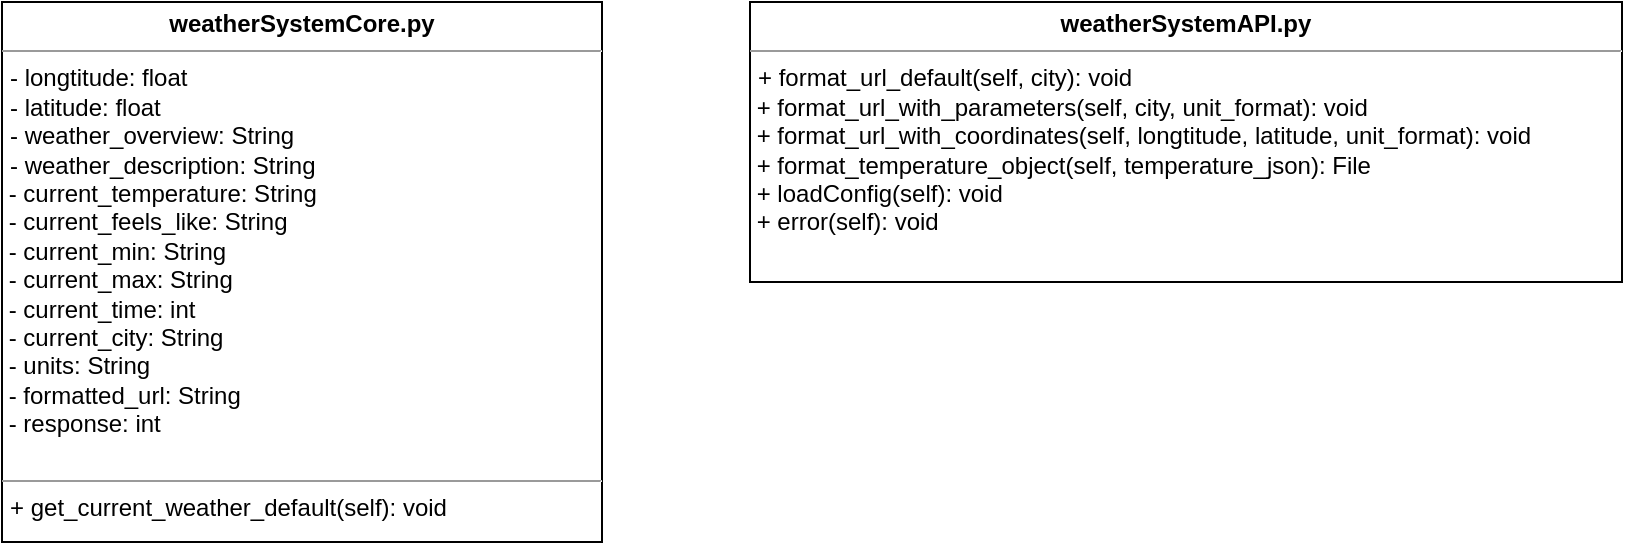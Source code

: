 <mxfile version="12.9.13" type="device"><diagram id="C5RBs43oDa-KdzZeNtuy" name="Page-1"><mxGraphModel dx="786" dy="625" grid="1" gridSize="10" guides="1" tooltips="1" connect="1" arrows="1" fold="1" page="1" pageScale="1" pageWidth="827" pageHeight="1169" math="0" shadow="0"><root><mxCell id="WIyWlLk6GJQsqaUBKTNV-0"/><mxCell id="WIyWlLk6GJQsqaUBKTNV-1" parent="WIyWlLk6GJQsqaUBKTNV-0"/><mxCell id="wMov6_E_Tm7_QuSsbDxC-0" value="&lt;p style=&quot;margin: 0px ; margin-top: 4px ; text-align: center&quot;&gt;&lt;b&gt;weatherSystemCore.py&lt;/b&gt;&lt;/p&gt;&lt;hr size=&quot;1&quot;&gt;&lt;p style=&quot;margin: 0px ; margin-left: 4px&quot;&gt;- longtitude: float&lt;/p&gt;&lt;p style=&quot;margin: 0px ; margin-left: 4px&quot;&gt;- latitude: float&lt;/p&gt;&lt;p style=&quot;margin: 0px ; margin-left: 4px&quot;&gt;- weather_overview: String&lt;/p&gt;&lt;p style=&quot;margin: 0px ; margin-left: 4px&quot;&gt;&lt;span&gt;- weather_description: String&lt;/span&gt;&lt;/p&gt;&amp;nbsp;-&amp;nbsp;&lt;span&gt;current_temperature: String&lt;/span&gt;&lt;br&gt;&amp;nbsp;-&amp;nbsp;&lt;span&gt;current_feels_like: String&lt;/span&gt;&lt;br&gt;&amp;nbsp;-&amp;nbsp;&lt;span&gt;current_min: String&lt;/span&gt;&lt;br&gt;&amp;nbsp;-&amp;nbsp;&lt;span&gt;current_max: String&lt;/span&gt;&lt;br&gt;&amp;nbsp;-&amp;nbsp;&lt;span&gt;current_time: int&lt;/span&gt;&lt;br&gt;&amp;nbsp;-&amp;nbsp;&lt;span&gt;current_city: String&lt;/span&gt;&lt;br&gt;&amp;nbsp;-&amp;nbsp;&lt;span&gt;units: String&lt;/span&gt;&lt;br&gt;&amp;nbsp;-&amp;nbsp;&lt;span&gt;formatted_url: String&lt;/span&gt;&lt;br&gt;&amp;nbsp;-&amp;nbsp;&lt;span&gt;response: int&lt;/span&gt;&lt;br&gt;&lt;p style=&quot;margin: 0px ; margin-left: 4px&quot;&gt;&lt;br&gt;&lt;/p&gt;&lt;hr size=&quot;1&quot;&gt;&lt;p style=&quot;margin: 0px ; margin-left: 4px&quot;&gt;+ get_current_weather_default(self): void&lt;/p&gt;" style="verticalAlign=top;align=left;overflow=fill;fontSize=12;fontFamily=Helvetica;html=1;" vertex="1" parent="WIyWlLk6GJQsqaUBKTNV-1"><mxGeometry x="40" y="40" width="300" height="270" as="geometry"/></mxCell><mxCell id="wMov6_E_Tm7_QuSsbDxC-1" value="&lt;p style=&quot;margin: 0px ; margin-top: 4px ; text-align: center&quot;&gt;&lt;b&gt;weatherSystemAPI.py&lt;/b&gt;&lt;/p&gt;&lt;hr size=&quot;1&quot;&gt;&lt;p style=&quot;margin: 0px ; margin-left: 4px&quot;&gt;&lt;/p&gt;&lt;p style=&quot;margin: 0px ; margin-left: 4px&quot;&gt;&lt;span&gt;+ format_url_default(self, city): void&lt;/span&gt;&lt;span&gt;&amp;nbsp;&lt;/span&gt;&lt;/p&gt;&amp;nbsp;+ format_url_with_parameters(self, city, unit_format): void&lt;br&gt;&amp;nbsp;+&amp;nbsp;format_url_with_coordinates(self, longtitude, latitude, unit_format): void&lt;br&gt;&amp;nbsp;+ format_temperature_object(self, temperature_json): File&lt;br&gt;&amp;nbsp;+&amp;nbsp;loadConfig(self): void&lt;br&gt;&amp;nbsp;+ error(self): void" style="verticalAlign=top;align=left;overflow=fill;fontSize=12;fontFamily=Helvetica;html=1;" vertex="1" parent="WIyWlLk6GJQsqaUBKTNV-1"><mxGeometry x="414" y="40" width="436" height="140" as="geometry"/></mxCell></root></mxGraphModel></diagram></mxfile>